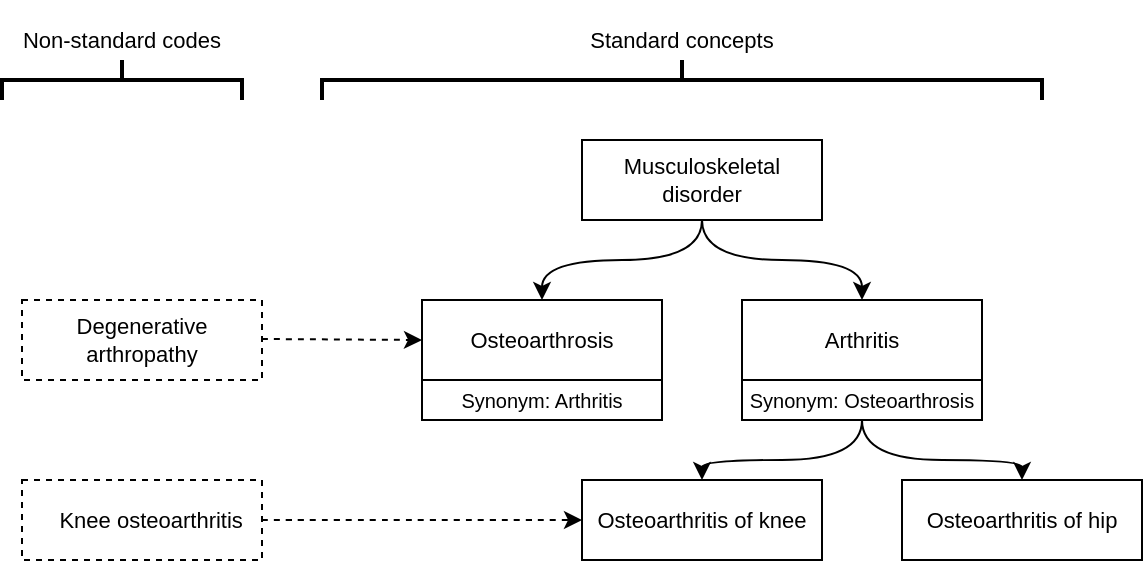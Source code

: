 <mxfile version="18.1.3" type="device" pages="8"><diagram id="i4VlbeXtfBWfNVDhbKaq" name="Page-1"><mxGraphModel dx="1422" dy="780" grid="1" gridSize="10" guides="1" tooltips="1" connect="1" arrows="1" fold="1" page="1" pageScale="1" pageWidth="827" pageHeight="1169" math="0" shadow="0"><root><mxCell id="0"/><mxCell id="1" parent="0"/><mxCell id="k5RzCaQJnECXGoOXCkk8-1" value="Non-standard codes" style="text;html=1;align=center;verticalAlign=middle;whiteSpace=wrap;rounded=0;strokeColor=none;fontSize=11;dashed=1;" parent="1" vertex="1"><mxGeometry x="120" y="100" width="120" height="40" as="geometry"/></mxCell><mxCell id="k5RzCaQJnECXGoOXCkk8-2" value="Standard concepts" style="text;html=1;align=center;verticalAlign=middle;whiteSpace=wrap;rounded=0;strokeColor=none;fontSize=11;dashed=1;" parent="1" vertex="1"><mxGeometry x="400" y="100" width="120" height="40" as="geometry"/></mxCell><mxCell id="k5RzCaQJnECXGoOXCkk8-3" value="" style="strokeWidth=2;html=1;shape=mxgraph.flowchart.annotation_2;align=left;labelPosition=right;pointerEvents=1;fontSize=11;direction=south;" parent="1" vertex="1"><mxGeometry x="120" y="130" width="120" height="20" as="geometry"/></mxCell><mxCell id="k5RzCaQJnECXGoOXCkk8-4" value="" style="strokeWidth=2;html=1;shape=mxgraph.flowchart.annotation_2;align=left;labelPosition=right;pointerEvents=1;fontSize=11;direction=south;" parent="1" vertex="1"><mxGeometry x="280" y="130" width="360" height="20" as="geometry"/></mxCell><mxCell id="k5RzCaQJnECXGoOXCkk8-5" value="Arthritis" style="text;html=1;align=center;verticalAlign=middle;whiteSpace=wrap;rounded=0;fontSize=11;strokeColor=default;" parent="1" vertex="1"><mxGeometry x="490" y="250" width="120" height="40" as="geometry"/></mxCell><mxCell id="k5RzCaQJnECXGoOXCkk8-6" value="Osteoarthritis of knee" style="text;html=1;align=center;verticalAlign=middle;whiteSpace=wrap;rounded=0;fontSize=11;strokeColor=default;" parent="1" vertex="1"><mxGeometry x="410" y="340" width="120" height="40" as="geometry"/></mxCell><mxCell id="k5RzCaQJnECXGoOXCkk8-7" value="Osteoarthritis of hip" style="text;html=1;align=center;verticalAlign=middle;whiteSpace=wrap;rounded=0;fontSize=11;strokeColor=default;" parent="1" vertex="1"><mxGeometry x="570" y="340" width="120" height="40" as="geometry"/></mxCell><mxCell id="k5RzCaQJnECXGoOXCkk8-8" value="" style="edgeStyle=orthogonalEdgeStyle;rounded=0;orthogonalLoop=1;jettySize=auto;html=1;fontSize=11;curved=1;" parent="1" source="k5RzCaQJnECXGoOXCkk8-10" target="k5RzCaQJnECXGoOXCkk8-5" edge="1"><mxGeometry relative="1" as="geometry"/></mxCell><mxCell id="k5RzCaQJnECXGoOXCkk8-9" style="edgeStyle=orthogonalEdgeStyle;rounded=0;orthogonalLoop=1;jettySize=auto;html=1;exitX=0.5;exitY=1;exitDx=0;exitDy=0;fontSize=11;curved=1;" parent="1" source="k5RzCaQJnECXGoOXCkk8-10" target="k5RzCaQJnECXGoOXCkk8-13" edge="1"><mxGeometry relative="1" as="geometry"/></mxCell><mxCell id="k5RzCaQJnECXGoOXCkk8-10" value="&lt;span class=&quot;ac-list-item__content&quot;&gt;&lt;span&gt;Musculoskeletal disorder&lt;/span&gt;&lt;/span&gt;" style="text;html=1;align=center;verticalAlign=middle;whiteSpace=wrap;rounded=0;fontSize=11;strokeColor=default;" parent="1" vertex="1"><mxGeometry x="410" y="170" width="120" height="40" as="geometry"/></mxCell><mxCell id="k5RzCaQJnECXGoOXCkk8-11" style="edgeStyle=orthogonalEdgeStyle;rounded=0;orthogonalLoop=1;jettySize=auto;html=1;fontSize=11;dashed=1;curved=1;" parent="1" source="k5RzCaQJnECXGoOXCkk8-12" target="k5RzCaQJnECXGoOXCkk8-6" edge="1"><mxGeometry relative="1" as="geometry"/></mxCell><mxCell id="k5RzCaQJnECXGoOXCkk8-12" value="&amp;nbsp;&amp;nbsp; Knee osteoarthritis" style="text;html=1;align=center;verticalAlign=middle;whiteSpace=wrap;rounded=0;fontSize=11;dashed=1;strokeColor=default;" parent="1" vertex="1"><mxGeometry x="130" y="340" width="120" height="40" as="geometry"/></mxCell><mxCell id="k5RzCaQJnECXGoOXCkk8-13" value="&lt;span class=&quot;ac-list-item__content&quot;&gt;&lt;span&gt;Osteoarthrosis&lt;/span&gt;&lt;/span&gt;" style="text;html=1;align=center;verticalAlign=middle;whiteSpace=wrap;rounded=0;fontSize=11;strokeColor=default;" parent="1" vertex="1"><mxGeometry x="330" y="250" width="120" height="40" as="geometry"/></mxCell><mxCell id="k5RzCaQJnECXGoOXCkk8-14" value="&lt;span class=&quot;ac-list-item__content&quot;&gt;&lt;span&gt;Degenerative arthropathy&lt;/span&gt;&lt;/span&gt;" style="text;html=1;align=center;verticalAlign=middle;whiteSpace=wrap;rounded=0;fontSize=11;dashed=1;strokeColor=default;" parent="1" vertex="1"><mxGeometry x="130" y="250" width="120" height="40" as="geometry"/></mxCell><mxCell id="k5RzCaQJnECXGoOXCkk8-15" style="edgeStyle=orthogonalEdgeStyle;rounded=0;orthogonalLoop=1;jettySize=auto;html=1;fontSize=11;dashed=1;curved=1;entryX=0;entryY=0.5;entryDx=0;entryDy=0;" parent="1" target="k5RzCaQJnECXGoOXCkk8-13" edge="1"><mxGeometry relative="1" as="geometry"><mxPoint x="250" y="269.5" as="sourcePoint"/><mxPoint x="410" y="269.5" as="targetPoint"/></mxGeometry></mxCell><mxCell id="k5RzCaQJnECXGoOXCkk8-16" style="edgeStyle=orthogonalEdgeStyle;curved=1;rounded=0;orthogonalLoop=1;jettySize=auto;html=1;entryX=0.5;entryY=0;entryDx=0;entryDy=0;fontSize=10;strokeColor=#000000;" parent="1" source="k5RzCaQJnECXGoOXCkk8-18" target="k5RzCaQJnECXGoOXCkk8-6" edge="1"><mxGeometry relative="1" as="geometry"/></mxCell><mxCell id="k5RzCaQJnECXGoOXCkk8-17" style="edgeStyle=orthogonalEdgeStyle;curved=1;rounded=0;orthogonalLoop=1;jettySize=auto;html=1;entryX=0.5;entryY=0;entryDx=0;entryDy=0;fontSize=10;strokeColor=#000000;" parent="1" source="k5RzCaQJnECXGoOXCkk8-18" target="k5RzCaQJnECXGoOXCkk8-7" edge="1"><mxGeometry relative="1" as="geometry"/></mxCell><mxCell id="k5RzCaQJnECXGoOXCkk8-18" value="Synonym: &lt;span class=&quot;ac-list-item__content&quot; style=&quot;font-size: 10px;&quot;&gt;&lt;span style=&quot;font-size: 10px;&quot;&gt;Osteoarthrosis&lt;/span&gt;&lt;/span&gt;" style="text;html=1;align=center;verticalAlign=middle;whiteSpace=wrap;rounded=0;fontSize=10;strokeColor=default;" parent="1" vertex="1"><mxGeometry x="490" y="290" width="120" height="20" as="geometry"/></mxCell><mxCell id="uMwlAn5lT7m7tQM3O87--1" value="Synonym: Arthritis&lt;span class=&quot;ac-list-item__content&quot; style=&quot;font-size: 10px;&quot;&gt;&lt;span style=&quot;font-size: 10px;&quot;&gt;&lt;/span&gt;&lt;/span&gt;" style="text;html=1;align=center;verticalAlign=middle;whiteSpace=wrap;rounded=0;fontSize=10;strokeColor=default;" vertex="1" parent="1"><mxGeometry x="330" y="290" width="120" height="20" as="geometry"/></mxCell></root></mxGraphModel></diagram><diagram id="3_YCkh6QzTOqfSQH6Kkn" name="Page-2"><mxGraphModel dx="1422" dy="780" grid="1" gridSize="10" guides="1" tooltips="1" connect="1" arrows="1" fold="1" page="1" pageScale="1" pageWidth="827" pageHeight="1169" math="0" shadow="0"><root><mxCell id="0"/><mxCell id="1" parent="0"/><mxCell id="ZzCzeTYZdGe05ayUtten-19" value="Non-standard codes" style="text;html=1;align=center;verticalAlign=middle;whiteSpace=wrap;rounded=0;strokeColor=none;fontSize=11;dashed=1;" parent="1" vertex="1"><mxGeometry x="130" y="110" width="120" height="40" as="geometry"/></mxCell><mxCell id="ZzCzeTYZdGe05ayUtten-20" value="Standard concepts" style="text;html=1;align=center;verticalAlign=middle;whiteSpace=wrap;rounded=0;strokeColor=none;fontSize=11;dashed=1;" parent="1" vertex="1"><mxGeometry x="410" y="110" width="120" height="40" as="geometry"/></mxCell><mxCell id="ZzCzeTYZdGe05ayUtten-21" value="" style="strokeWidth=2;html=1;shape=mxgraph.flowchart.annotation_2;align=left;labelPosition=right;pointerEvents=1;fontSize=11;direction=south;" parent="1" vertex="1"><mxGeometry x="130" y="140" width="120" height="20" as="geometry"/></mxCell><mxCell id="ZzCzeTYZdGe05ayUtten-22" value="" style="strokeWidth=2;html=1;shape=mxgraph.flowchart.annotation_2;align=left;labelPosition=right;pointerEvents=1;fontSize=11;direction=south;" parent="1" vertex="1"><mxGeometry x="290" y="140" width="360" height="20" as="geometry"/></mxCell><mxCell id="ZzCzeTYZdGe05ayUtten-23" value="Arthritis" style="text;html=1;align=center;verticalAlign=middle;whiteSpace=wrap;rounded=0;fontSize=11;strokeColor=default;" parent="1" vertex="1"><mxGeometry x="500" y="260" width="120" height="40" as="geometry"/></mxCell><mxCell id="ZzCzeTYZdGe05ayUtten-24" value="Osteoarthritis of knee" style="text;html=1;align=center;verticalAlign=middle;whiteSpace=wrap;rounded=0;fontSize=11;strokeColor=default;" parent="1" vertex="1"><mxGeometry x="420" y="350" width="120" height="40" as="geometry"/></mxCell><mxCell id="ZzCzeTYZdGe05ayUtten-25" value="Osteoarthritis of hip" style="text;html=1;align=center;verticalAlign=middle;whiteSpace=wrap;rounded=0;fontSize=11;strokeColor=default;" parent="1" vertex="1"><mxGeometry x="580" y="350" width="120" height="40" as="geometry"/></mxCell><mxCell id="ZzCzeTYZdGe05ayUtten-26" value="" style="edgeStyle=orthogonalEdgeStyle;rounded=0;orthogonalLoop=1;jettySize=auto;html=1;fontSize=11;curved=1;" parent="1" source="ZzCzeTYZdGe05ayUtten-28" target="ZzCzeTYZdGe05ayUtten-23" edge="1"><mxGeometry relative="1" as="geometry"/></mxCell><mxCell id="ZzCzeTYZdGe05ayUtten-27" style="edgeStyle=orthogonalEdgeStyle;rounded=0;orthogonalLoop=1;jettySize=auto;html=1;exitX=0.5;exitY=1;exitDx=0;exitDy=0;fontSize=11;curved=1;" parent="1" source="ZzCzeTYZdGe05ayUtten-28" target="ZzCzeTYZdGe05ayUtten-31" edge="1"><mxGeometry relative="1" as="geometry"/></mxCell><mxCell id="ZzCzeTYZdGe05ayUtten-28" value="&lt;span class=&quot;ac-list-item__content&quot;&gt;&lt;span&gt;Musculoskeletal disorder&lt;/span&gt;&lt;/span&gt;" style="text;html=1;align=center;verticalAlign=middle;whiteSpace=wrap;rounded=0;fontSize=11;strokeColor=#d79b00;fillColor=#ffcd28;gradientColor=#ffa500;" parent="1" vertex="1"><mxGeometry x="420" y="180" width="120" height="40" as="geometry"/></mxCell><mxCell id="ZzCzeTYZdGe05ayUtten-29" style="edgeStyle=orthogonalEdgeStyle;rounded=0;orthogonalLoop=1;jettySize=auto;html=1;fontSize=11;dashed=1;curved=1;" parent="1" source="ZzCzeTYZdGe05ayUtten-30" target="ZzCzeTYZdGe05ayUtten-24" edge="1"><mxGeometry relative="1" as="geometry"/></mxCell><mxCell id="ZzCzeTYZdGe05ayUtten-30" value="&amp;nbsp;&amp;nbsp; Knee osteoarthritis" style="text;html=1;align=center;verticalAlign=middle;whiteSpace=wrap;rounded=0;fontSize=11;dashed=1;strokeColor=default;" parent="1" vertex="1"><mxGeometry x="140" y="350" width="120" height="40" as="geometry"/></mxCell><mxCell id="ZzCzeTYZdGe05ayUtten-31" value="&lt;span class=&quot;ac-list-item__content&quot;&gt;&lt;span&gt;Osteoarthrosis&lt;/span&gt;&lt;/span&gt;" style="text;html=1;align=center;verticalAlign=middle;whiteSpace=wrap;rounded=0;fontSize=11;strokeColor=default;" parent="1" vertex="1"><mxGeometry x="340" y="260" width="120" height="40" as="geometry"/></mxCell><mxCell id="ZzCzeTYZdGe05ayUtten-32" value="&lt;span class=&quot;ac-list-item__content&quot;&gt;&lt;span&gt;Degenerative arthropathy&lt;/span&gt;&lt;/span&gt;" style="text;html=1;align=center;verticalAlign=middle;whiteSpace=wrap;rounded=0;fontSize=11;dashed=1;strokeColor=default;" parent="1" vertex="1"><mxGeometry x="140" y="260" width="120" height="40" as="geometry"/></mxCell><mxCell id="ZzCzeTYZdGe05ayUtten-33" style="edgeStyle=orthogonalEdgeStyle;rounded=0;orthogonalLoop=1;jettySize=auto;html=1;fontSize=11;dashed=1;curved=1;entryX=0;entryY=0.5;entryDx=0;entryDy=0;" parent="1" target="ZzCzeTYZdGe05ayUtten-31" edge="1"><mxGeometry relative="1" as="geometry"><mxPoint x="260" y="279.5" as="sourcePoint"/><mxPoint x="420" y="279.5" as="targetPoint"/></mxGeometry></mxCell><mxCell id="ZzCzeTYZdGe05ayUtten-34" style="edgeStyle=orthogonalEdgeStyle;curved=1;rounded=0;orthogonalLoop=1;jettySize=auto;html=1;entryX=0.5;entryY=0;entryDx=0;entryDy=0;fontSize=10;strokeColor=#000000;" parent="1" source="ZzCzeTYZdGe05ayUtten-36" target="ZzCzeTYZdGe05ayUtten-24" edge="1"><mxGeometry relative="1" as="geometry"/></mxCell><mxCell id="ZzCzeTYZdGe05ayUtten-35" style="edgeStyle=orthogonalEdgeStyle;curved=1;rounded=0;orthogonalLoop=1;jettySize=auto;html=1;entryX=0.5;entryY=0;entryDx=0;entryDy=0;fontSize=10;strokeColor=#000000;" parent="1" source="ZzCzeTYZdGe05ayUtten-36" target="ZzCzeTYZdGe05ayUtten-25" edge="1"><mxGeometry relative="1" as="geometry"/></mxCell><mxCell id="ZzCzeTYZdGe05ayUtten-36" value="Synonym: &lt;span class=&quot;ac-list-item__content&quot; style=&quot;font-size: 10px;&quot;&gt;&lt;span style=&quot;font-size: 10px;&quot;&gt;Osteoarthrosis&lt;/span&gt;&lt;/span&gt;" style="text;html=1;align=center;verticalAlign=middle;whiteSpace=wrap;rounded=0;fontSize=10;strokeColor=default;" parent="1" vertex="1"><mxGeometry x="500" y="300" width="120" height="20" as="geometry"/></mxCell><mxCell id="qMOFr-NeSgodwU8j6mg5-1" value="Synonym: Arthritis&lt;span class=&quot;ac-list-item__content&quot; style=&quot;font-size: 10px;&quot;&gt;&lt;span style=&quot;font-size: 10px;&quot;&gt;&lt;/span&gt;&lt;/span&gt;" style="text;html=1;align=center;verticalAlign=middle;whiteSpace=wrap;rounded=0;fontSize=10;strokeColor=default;" vertex="1" parent="1"><mxGeometry x="340" y="300" width="120" height="20" as="geometry"/></mxCell></root></mxGraphModel></diagram><diagram name="Copy of Page-2" id="ClViL5pLy4NZhBjI7JcZ"><mxGraphModel dx="1422" dy="780" grid="1" gridSize="10" guides="1" tooltips="1" connect="1" arrows="1" fold="1" page="1" pageScale="1" pageWidth="827" pageHeight="1169" math="0" shadow="0"><root><mxCell id="M5NV4mfvXwlYH9p33GLy-0"/><mxCell id="M5NV4mfvXwlYH9p33GLy-1" parent="M5NV4mfvXwlYH9p33GLy-0"/><mxCell id="Y_hLHRFij2PeZFmh1hLH-18" value="Non-standard codes" style="text;html=1;align=center;verticalAlign=middle;whiteSpace=wrap;rounded=0;strokeColor=none;fontSize=11;dashed=1;" parent="M5NV4mfvXwlYH9p33GLy-1" vertex="1"><mxGeometry x="120" y="100" width="120" height="40" as="geometry"/></mxCell><mxCell id="Y_hLHRFij2PeZFmh1hLH-19" value="Standard concepts" style="text;html=1;align=center;verticalAlign=middle;whiteSpace=wrap;rounded=0;strokeColor=none;fontSize=11;dashed=1;" parent="M5NV4mfvXwlYH9p33GLy-1" vertex="1"><mxGeometry x="400" y="100" width="120" height="40" as="geometry"/></mxCell><mxCell id="Y_hLHRFij2PeZFmh1hLH-20" value="" style="strokeWidth=2;html=1;shape=mxgraph.flowchart.annotation_2;align=left;labelPosition=right;pointerEvents=1;fontSize=11;direction=south;" parent="M5NV4mfvXwlYH9p33GLy-1" vertex="1"><mxGeometry x="120" y="130" width="120" height="20" as="geometry"/></mxCell><mxCell id="Y_hLHRFij2PeZFmh1hLH-21" value="" style="strokeWidth=2;html=1;shape=mxgraph.flowchart.annotation_2;align=left;labelPosition=right;pointerEvents=1;fontSize=11;direction=south;" parent="M5NV4mfvXwlYH9p33GLy-1" vertex="1"><mxGeometry x="280" y="130" width="360" height="20" as="geometry"/></mxCell><mxCell id="Y_hLHRFij2PeZFmh1hLH-22" value="Arthritis" style="text;html=1;align=center;verticalAlign=middle;whiteSpace=wrap;rounded=0;fontSize=11;strokeColor=#d79b00;fillColor=#ffcd28;gradientColor=#ffa500;" parent="M5NV4mfvXwlYH9p33GLy-1" vertex="1"><mxGeometry x="490" y="250" width="120" height="40" as="geometry"/></mxCell><mxCell id="Y_hLHRFij2PeZFmh1hLH-23" value="Osteoarthritis of knee" style="text;html=1;align=center;verticalAlign=middle;whiteSpace=wrap;rounded=0;strokeColor=#d79b00;fontSize=11;fillColor=#ffcd28;gradientColor=#ffa500;" parent="M5NV4mfvXwlYH9p33GLy-1" vertex="1"><mxGeometry x="410" y="340" width="120" height="40" as="geometry"/></mxCell><mxCell id="Y_hLHRFij2PeZFmh1hLH-24" value="Osteoarthritis of hip" style="text;html=1;align=center;verticalAlign=middle;whiteSpace=wrap;rounded=0;fontSize=11;strokeColor=#d79b00;fillColor=#ffcd28;gradientColor=#ffa500;" parent="M5NV4mfvXwlYH9p33GLy-1" vertex="1"><mxGeometry x="570" y="340" width="120" height="40" as="geometry"/></mxCell><mxCell id="Y_hLHRFij2PeZFmh1hLH-25" value="" style="edgeStyle=orthogonalEdgeStyle;rounded=0;orthogonalLoop=1;jettySize=auto;html=1;fontSize=11;curved=1;" parent="M5NV4mfvXwlYH9p33GLy-1" source="Y_hLHRFij2PeZFmh1hLH-27" target="Y_hLHRFij2PeZFmh1hLH-22" edge="1"><mxGeometry relative="1" as="geometry"/></mxCell><mxCell id="Y_hLHRFij2PeZFmh1hLH-26" style="edgeStyle=orthogonalEdgeStyle;rounded=0;orthogonalLoop=1;jettySize=auto;html=1;exitX=0.5;exitY=1;exitDx=0;exitDy=0;fontSize=11;curved=1;" parent="M5NV4mfvXwlYH9p33GLy-1" source="Y_hLHRFij2PeZFmh1hLH-27" target="Y_hLHRFij2PeZFmh1hLH-30" edge="1"><mxGeometry relative="1" as="geometry"/></mxCell><mxCell id="Y_hLHRFij2PeZFmh1hLH-27" value="&lt;span class=&quot;ac-list-item__content&quot;&gt;&lt;span&gt;Musculoskeletal disorder&lt;/span&gt;&lt;/span&gt;" style="text;html=1;align=center;verticalAlign=middle;whiteSpace=wrap;rounded=0;fontSize=11;strokeColor=default;" parent="M5NV4mfvXwlYH9p33GLy-1" vertex="1"><mxGeometry x="410" y="170" width="120" height="40" as="geometry"/></mxCell><mxCell id="Y_hLHRFij2PeZFmh1hLH-28" style="edgeStyle=orthogonalEdgeStyle;rounded=0;orthogonalLoop=1;jettySize=auto;html=1;fontSize=11;dashed=1;curved=1;" parent="M5NV4mfvXwlYH9p33GLy-1" source="Y_hLHRFij2PeZFmh1hLH-29" target="Y_hLHRFij2PeZFmh1hLH-23" edge="1"><mxGeometry relative="1" as="geometry"/></mxCell><mxCell id="Y_hLHRFij2PeZFmh1hLH-29" value="&amp;nbsp;&amp;nbsp; Knee osteoarthritis" style="text;html=1;align=center;verticalAlign=middle;whiteSpace=wrap;rounded=0;fontSize=11;dashed=1;strokeColor=default;" parent="M5NV4mfvXwlYH9p33GLy-1" vertex="1"><mxGeometry x="130" y="340" width="120" height="40" as="geometry"/></mxCell><mxCell id="Y_hLHRFij2PeZFmh1hLH-30" value="&lt;span class=&quot;ac-list-item__content&quot;&gt;&lt;span&gt;Osteoarthrosis&lt;/span&gt;&lt;/span&gt;" style="text;html=1;align=center;verticalAlign=middle;whiteSpace=wrap;rounded=0;fontSize=11;strokeColor=default;" parent="M5NV4mfvXwlYH9p33GLy-1" vertex="1"><mxGeometry x="330" y="250" width="120" height="40" as="geometry"/></mxCell><mxCell id="Y_hLHRFij2PeZFmh1hLH-31" value="&lt;span class=&quot;ac-list-item__content&quot;&gt;&lt;span&gt;Degenerative arthropathy&lt;/span&gt;&lt;/span&gt;" style="text;html=1;align=center;verticalAlign=middle;whiteSpace=wrap;rounded=0;fontSize=11;dashed=1;strokeColor=default;" parent="M5NV4mfvXwlYH9p33GLy-1" vertex="1"><mxGeometry x="130" y="250" width="120" height="40" as="geometry"/></mxCell><mxCell id="Y_hLHRFij2PeZFmh1hLH-32" style="edgeStyle=orthogonalEdgeStyle;rounded=0;orthogonalLoop=1;jettySize=auto;html=1;fontSize=11;dashed=1;curved=1;entryX=0;entryY=0.5;entryDx=0;entryDy=0;" parent="M5NV4mfvXwlYH9p33GLy-1" target="Y_hLHRFij2PeZFmh1hLH-30" edge="1"><mxGeometry relative="1" as="geometry"><mxPoint x="250" y="269.5" as="sourcePoint"/><mxPoint x="410" y="269.5" as="targetPoint"/></mxGeometry></mxCell><mxCell id="Y_hLHRFij2PeZFmh1hLH-33" style="edgeStyle=orthogonalEdgeStyle;curved=1;rounded=0;orthogonalLoop=1;jettySize=auto;html=1;entryX=0.5;entryY=0;entryDx=0;entryDy=0;fontSize=10;strokeColor=#000000;" parent="M5NV4mfvXwlYH9p33GLy-1" source="Y_hLHRFij2PeZFmh1hLH-35" target="Y_hLHRFij2PeZFmh1hLH-23" edge="1"><mxGeometry relative="1" as="geometry"/></mxCell><mxCell id="Y_hLHRFij2PeZFmh1hLH-34" style="edgeStyle=orthogonalEdgeStyle;curved=1;rounded=0;orthogonalLoop=1;jettySize=auto;html=1;entryX=0.5;entryY=0;entryDx=0;entryDy=0;fontSize=10;strokeColor=#000000;" parent="M5NV4mfvXwlYH9p33GLy-1" source="Y_hLHRFij2PeZFmh1hLH-35" target="Y_hLHRFij2PeZFmh1hLH-24" edge="1"><mxGeometry relative="1" as="geometry"/></mxCell><mxCell id="Y_hLHRFij2PeZFmh1hLH-35" value="Synonym: &lt;span class=&quot;ac-list-item__content&quot; style=&quot;font-size: 10px;&quot;&gt;&lt;span style=&quot;font-size: 10px;&quot;&gt;Osteoarthrosis&lt;/span&gt;&lt;/span&gt;" style="text;html=1;align=center;verticalAlign=middle;whiteSpace=wrap;rounded=0;strokeColor=#d79b00;fontSize=10;fillColor=#ffcd28;gradientColor=#ffa500;" parent="M5NV4mfvXwlYH9p33GLy-1" vertex="1"><mxGeometry x="490" y="290" width="120" height="20" as="geometry"/></mxCell><mxCell id="EfHuEUPmFehteiC97h3K-0" value="Synonym: Arthritis&lt;span class=&quot;ac-list-item__content&quot; style=&quot;font-size: 10px;&quot;&gt;&lt;span style=&quot;font-size: 10px;&quot;&gt;&lt;/span&gt;&lt;/span&gt;" style="text;html=1;align=center;verticalAlign=middle;whiteSpace=wrap;rounded=0;fontSize=10;strokeColor=default;" vertex="1" parent="M5NV4mfvXwlYH9p33GLy-1"><mxGeometry x="330" y="290" width="120" height="20" as="geometry"/></mxCell></root></mxGraphModel></diagram><diagram name="Copy of Page-2" id="cIulOXO7FxtZx1KuqMe5"><mxGraphModel dx="1422" dy="780" grid="1" gridSize="10" guides="1" tooltips="1" connect="1" arrows="1" fold="1" page="1" pageScale="1" pageWidth="827" pageHeight="1169" math="0" shadow="0"><root><mxCell id="XwzfmRtASB3MCPiuYB0a-0"/><mxCell id="XwzfmRtASB3MCPiuYB0a-1" parent="XwzfmRtASB3MCPiuYB0a-0"/><mxCell id="VBTpgLREnFZqRVkz5lHr-18" value="Non-standard codes" style="text;html=1;align=center;verticalAlign=middle;whiteSpace=wrap;rounded=0;strokeColor=none;fontSize=11;dashed=1;" parent="XwzfmRtASB3MCPiuYB0a-1" vertex="1"><mxGeometry x="120" y="100" width="120" height="40" as="geometry"/></mxCell><mxCell id="VBTpgLREnFZqRVkz5lHr-19" value="Standard concepts" style="text;html=1;align=center;verticalAlign=middle;whiteSpace=wrap;rounded=0;strokeColor=none;fontSize=11;dashed=1;" parent="XwzfmRtASB3MCPiuYB0a-1" vertex="1"><mxGeometry x="400" y="100" width="120" height="40" as="geometry"/></mxCell><mxCell id="VBTpgLREnFZqRVkz5lHr-20" value="" style="strokeWidth=2;html=1;shape=mxgraph.flowchart.annotation_2;align=left;labelPosition=right;pointerEvents=1;fontSize=11;direction=south;" parent="XwzfmRtASB3MCPiuYB0a-1" vertex="1"><mxGeometry x="120" y="130" width="120" height="20" as="geometry"/></mxCell><mxCell id="VBTpgLREnFZqRVkz5lHr-21" value="" style="strokeWidth=2;html=1;shape=mxgraph.flowchart.annotation_2;align=left;labelPosition=right;pointerEvents=1;fontSize=11;direction=south;" parent="XwzfmRtASB3MCPiuYB0a-1" vertex="1"><mxGeometry x="280" y="130" width="360" height="20" as="geometry"/></mxCell><mxCell id="VBTpgLREnFZqRVkz5lHr-22" value="Arthritis" style="text;html=1;align=center;verticalAlign=middle;whiteSpace=wrap;rounded=0;fontSize=11;strokeColor=default;" parent="XwzfmRtASB3MCPiuYB0a-1" vertex="1"><mxGeometry x="490" y="250" width="120" height="40" as="geometry"/></mxCell><mxCell id="VBTpgLREnFZqRVkz5lHr-23" value="Osteoarthritis of knee" style="text;html=1;align=center;verticalAlign=middle;whiteSpace=wrap;rounded=0;strokeColor=#d79b00;fontSize=11;fillColor=#ffcd28;gradientColor=#ffa500;" parent="XwzfmRtASB3MCPiuYB0a-1" vertex="1"><mxGeometry x="410" y="340" width="120" height="40" as="geometry"/></mxCell><mxCell id="VBTpgLREnFZqRVkz5lHr-24" value="Osteoarthritis of hip" style="text;html=1;align=center;verticalAlign=middle;whiteSpace=wrap;rounded=0;fontSize=11;strokeColor=default;" parent="XwzfmRtASB3MCPiuYB0a-1" vertex="1"><mxGeometry x="570" y="340" width="120" height="40" as="geometry"/></mxCell><mxCell id="VBTpgLREnFZqRVkz5lHr-25" value="" style="edgeStyle=orthogonalEdgeStyle;rounded=0;orthogonalLoop=1;jettySize=auto;html=1;fontSize=11;curved=1;" parent="XwzfmRtASB3MCPiuYB0a-1" source="VBTpgLREnFZqRVkz5lHr-27" target="VBTpgLREnFZqRVkz5lHr-22" edge="1"><mxGeometry relative="1" as="geometry"/></mxCell><mxCell id="VBTpgLREnFZqRVkz5lHr-26" style="edgeStyle=orthogonalEdgeStyle;rounded=0;orthogonalLoop=1;jettySize=auto;html=1;exitX=0.5;exitY=1;exitDx=0;exitDy=0;fontSize=11;curved=1;" parent="XwzfmRtASB3MCPiuYB0a-1" source="VBTpgLREnFZqRVkz5lHr-27" target="VBTpgLREnFZqRVkz5lHr-30" edge="1"><mxGeometry relative="1" as="geometry"/></mxCell><mxCell id="VBTpgLREnFZqRVkz5lHr-27" value="&lt;span class=&quot;ac-list-item__content&quot;&gt;&lt;span&gt;Musculoskeletal disorder&lt;/span&gt;&lt;/span&gt;" style="text;html=1;align=center;verticalAlign=middle;whiteSpace=wrap;rounded=0;fontSize=11;strokeColor=default;" parent="XwzfmRtASB3MCPiuYB0a-1" vertex="1"><mxGeometry x="410" y="170" width="120" height="40" as="geometry"/></mxCell><mxCell id="VBTpgLREnFZqRVkz5lHr-28" style="edgeStyle=orthogonalEdgeStyle;rounded=0;orthogonalLoop=1;jettySize=auto;html=1;fontSize=11;dashed=1;curved=1;" parent="XwzfmRtASB3MCPiuYB0a-1" source="VBTpgLREnFZqRVkz5lHr-29" target="VBTpgLREnFZqRVkz5lHr-23" edge="1"><mxGeometry relative="1" as="geometry"/></mxCell><mxCell id="VBTpgLREnFZqRVkz5lHr-29" value="&amp;nbsp;&amp;nbsp; Knee osteoarthritis" style="text;html=1;align=center;verticalAlign=middle;whiteSpace=wrap;rounded=0;fontSize=11;dashed=1;strokeColor=default;" parent="XwzfmRtASB3MCPiuYB0a-1" vertex="1"><mxGeometry x="130" y="340" width="120" height="40" as="geometry"/></mxCell><mxCell id="VBTpgLREnFZqRVkz5lHr-30" value="&lt;span class=&quot;ac-list-item__content&quot;&gt;&lt;span&gt;Osteoarthrosis&lt;/span&gt;&lt;/span&gt;" style="text;html=1;align=center;verticalAlign=middle;whiteSpace=wrap;rounded=0;fontSize=11;strokeColor=default;" parent="XwzfmRtASB3MCPiuYB0a-1" vertex="1"><mxGeometry x="330" y="250" width="120" height="40" as="geometry"/></mxCell><mxCell id="VBTpgLREnFZqRVkz5lHr-31" value="&lt;span class=&quot;ac-list-item__content&quot;&gt;&lt;span&gt;Degenerative arthropathy&lt;/span&gt;&lt;/span&gt;" style="text;html=1;align=center;verticalAlign=middle;whiteSpace=wrap;rounded=0;fontSize=11;dashed=1;strokeColor=default;" parent="XwzfmRtASB3MCPiuYB0a-1" vertex="1"><mxGeometry x="130" y="250" width="120" height="40" as="geometry"/></mxCell><mxCell id="VBTpgLREnFZqRVkz5lHr-32" style="edgeStyle=orthogonalEdgeStyle;rounded=0;orthogonalLoop=1;jettySize=auto;html=1;fontSize=11;dashed=1;curved=1;entryX=0;entryY=0.5;entryDx=0;entryDy=0;" parent="XwzfmRtASB3MCPiuYB0a-1" target="VBTpgLREnFZqRVkz5lHr-30" edge="1"><mxGeometry relative="1" as="geometry"><mxPoint x="250" y="269.5" as="sourcePoint"/><mxPoint x="410" y="269.5" as="targetPoint"/></mxGeometry></mxCell><mxCell id="VBTpgLREnFZqRVkz5lHr-33" style="edgeStyle=orthogonalEdgeStyle;curved=1;rounded=0;orthogonalLoop=1;jettySize=auto;html=1;entryX=0.5;entryY=0;entryDx=0;entryDy=0;fontSize=10;strokeColor=#000000;" parent="XwzfmRtASB3MCPiuYB0a-1" source="VBTpgLREnFZqRVkz5lHr-35" target="VBTpgLREnFZqRVkz5lHr-23" edge="1"><mxGeometry relative="1" as="geometry"/></mxCell><mxCell id="VBTpgLREnFZqRVkz5lHr-34" style="edgeStyle=orthogonalEdgeStyle;curved=1;rounded=0;orthogonalLoop=1;jettySize=auto;html=1;entryX=0.5;entryY=0;entryDx=0;entryDy=0;fontSize=10;strokeColor=#000000;" parent="XwzfmRtASB3MCPiuYB0a-1" source="VBTpgLREnFZqRVkz5lHr-35" target="VBTpgLREnFZqRVkz5lHr-24" edge="1"><mxGeometry relative="1" as="geometry"/></mxCell><mxCell id="VBTpgLREnFZqRVkz5lHr-35" value="Synonym: &lt;span class=&quot;ac-list-item__content&quot; style=&quot;font-size: 10px;&quot;&gt;&lt;span style=&quot;font-size: 10px;&quot;&gt;Osteoarthrosis&lt;/span&gt;&lt;/span&gt;" style="text;html=1;align=center;verticalAlign=middle;whiteSpace=wrap;rounded=0;fontSize=10;strokeColor=default;" parent="XwzfmRtASB3MCPiuYB0a-1" vertex="1"><mxGeometry x="490" y="290" width="120" height="20" as="geometry"/></mxCell><mxCell id="lHcdJYnmziwvLC7Dw6CK-0" value="Synonym: Arthritis&lt;span class=&quot;ac-list-item__content&quot; style=&quot;font-size: 10px;&quot;&gt;&lt;span style=&quot;font-size: 10px;&quot;&gt;&lt;/span&gt;&lt;/span&gt;" style="text;html=1;align=center;verticalAlign=middle;whiteSpace=wrap;rounded=0;fontSize=10;strokeColor=default;" vertex="1" parent="XwzfmRtASB3MCPiuYB0a-1"><mxGeometry x="330" y="290" width="120" height="20" as="geometry"/></mxCell></root></mxGraphModel></diagram><diagram name="Copy of Copy of Page-2" id="QH1g-waDATpDkZaLtbwE"><mxGraphModel dx="1422" dy="780" grid="1" gridSize="10" guides="1" tooltips="1" connect="1" arrows="1" fold="1" page="1" pageScale="1" pageWidth="827" pageHeight="1169" math="0" shadow="0"><root><mxCell id="qMx_MDnoeyxVUZlqtvfH-0"/><mxCell id="qMx_MDnoeyxVUZlqtvfH-1" parent="qMx_MDnoeyxVUZlqtvfH-0"/><mxCell id="69rlHgdJHHLIraN60Gnp-0" value="Non-standard codes" style="text;html=1;align=center;verticalAlign=middle;whiteSpace=wrap;rounded=0;strokeColor=none;fontSize=11;dashed=1;" parent="qMx_MDnoeyxVUZlqtvfH-1" vertex="1"><mxGeometry x="110" y="90" width="120" height="40" as="geometry"/></mxCell><mxCell id="69rlHgdJHHLIraN60Gnp-1" value="Standard concepts" style="text;html=1;align=center;verticalAlign=middle;whiteSpace=wrap;rounded=0;strokeColor=none;fontSize=11;dashed=1;" parent="qMx_MDnoeyxVUZlqtvfH-1" vertex="1"><mxGeometry x="390" y="90" width="120" height="40" as="geometry"/></mxCell><mxCell id="69rlHgdJHHLIraN60Gnp-2" value="" style="strokeWidth=2;html=1;shape=mxgraph.flowchart.annotation_2;align=left;labelPosition=right;pointerEvents=1;fontSize=11;direction=south;" parent="qMx_MDnoeyxVUZlqtvfH-1" vertex="1"><mxGeometry x="110" y="120" width="120" height="20" as="geometry"/></mxCell><mxCell id="69rlHgdJHHLIraN60Gnp-3" value="" style="strokeWidth=2;html=1;shape=mxgraph.flowchart.annotation_2;align=left;labelPosition=right;pointerEvents=1;fontSize=11;direction=south;" parent="qMx_MDnoeyxVUZlqtvfH-1" vertex="1"><mxGeometry x="270" y="120" width="360" height="20" as="geometry"/></mxCell><mxCell id="69rlHgdJHHLIraN60Gnp-4" value="Arthritis" style="text;html=1;align=center;verticalAlign=middle;whiteSpace=wrap;rounded=0;fontSize=11;strokeColor=#d79b00;fillColor=#ffcd28;gradientColor=#ffa500;" parent="qMx_MDnoeyxVUZlqtvfH-1" vertex="1"><mxGeometry x="480" y="240" width="120" height="40" as="geometry"/></mxCell><mxCell id="69rlHgdJHHLIraN60Gnp-5" value="Osteoarthritis of knee" style="text;html=1;align=center;verticalAlign=middle;whiteSpace=wrap;rounded=0;strokeColor=#d79b00;fontSize=11;fillColor=#ffcd28;gradientColor=#ffa500;" parent="qMx_MDnoeyxVUZlqtvfH-1" vertex="1"><mxGeometry x="400" y="330" width="120" height="40" as="geometry"/></mxCell><mxCell id="69rlHgdJHHLIraN60Gnp-6" value="Osteoarthritis of hip" style="text;html=1;align=center;verticalAlign=middle;whiteSpace=wrap;rounded=0;fontSize=11;strokeColor=default;" parent="qMx_MDnoeyxVUZlqtvfH-1" vertex="1"><mxGeometry x="560" y="330" width="120" height="40" as="geometry"/></mxCell><mxCell id="69rlHgdJHHLIraN60Gnp-7" value="" style="edgeStyle=orthogonalEdgeStyle;rounded=0;orthogonalLoop=1;jettySize=auto;html=1;fontSize=11;curved=1;" parent="qMx_MDnoeyxVUZlqtvfH-1" source="69rlHgdJHHLIraN60Gnp-9" target="69rlHgdJHHLIraN60Gnp-4" edge="1"><mxGeometry relative="1" as="geometry"/></mxCell><mxCell id="69rlHgdJHHLIraN60Gnp-8" style="edgeStyle=orthogonalEdgeStyle;rounded=0;orthogonalLoop=1;jettySize=auto;html=1;exitX=0.5;exitY=1;exitDx=0;exitDy=0;fontSize=11;curved=1;" parent="qMx_MDnoeyxVUZlqtvfH-1" source="69rlHgdJHHLIraN60Gnp-9" target="69rlHgdJHHLIraN60Gnp-12" edge="1"><mxGeometry relative="1" as="geometry"/></mxCell><mxCell id="69rlHgdJHHLIraN60Gnp-9" value="&lt;span class=&quot;ac-list-item__content&quot;&gt;&lt;span&gt;Musculoskeletal disorder&lt;/span&gt;&lt;/span&gt;" style="text;html=1;align=center;verticalAlign=middle;whiteSpace=wrap;rounded=0;fontSize=11;strokeColor=default;" parent="qMx_MDnoeyxVUZlqtvfH-1" vertex="1"><mxGeometry x="400" y="160" width="120" height="40" as="geometry"/></mxCell><mxCell id="69rlHgdJHHLIraN60Gnp-10" style="edgeStyle=orthogonalEdgeStyle;rounded=0;orthogonalLoop=1;jettySize=auto;html=1;fontSize=11;dashed=1;curved=1;" parent="qMx_MDnoeyxVUZlqtvfH-1" source="69rlHgdJHHLIraN60Gnp-11" target="69rlHgdJHHLIraN60Gnp-5" edge="1"><mxGeometry relative="1" as="geometry"/></mxCell><mxCell id="69rlHgdJHHLIraN60Gnp-11" value="&amp;nbsp;&amp;nbsp; Knee osteoarthritis" style="text;html=1;align=center;verticalAlign=middle;whiteSpace=wrap;rounded=0;fontSize=11;dashed=1;strokeColor=default;" parent="qMx_MDnoeyxVUZlqtvfH-1" vertex="1"><mxGeometry x="120" y="330" width="120" height="40" as="geometry"/></mxCell><mxCell id="69rlHgdJHHLIraN60Gnp-12" value="&lt;span class=&quot;ac-list-item__content&quot;&gt;&lt;span&gt;Osteoarthrosis&lt;/span&gt;&lt;/span&gt;" style="text;html=1;align=center;verticalAlign=middle;whiteSpace=wrap;rounded=0;fontSize=11;strokeColor=default;" parent="qMx_MDnoeyxVUZlqtvfH-1" vertex="1"><mxGeometry x="320" y="240" width="120" height="40" as="geometry"/></mxCell><mxCell id="69rlHgdJHHLIraN60Gnp-13" value="&lt;span class=&quot;ac-list-item__content&quot;&gt;&lt;span&gt;Degenerative arthropathy&lt;/span&gt;&lt;/span&gt;" style="text;html=1;align=center;verticalAlign=middle;whiteSpace=wrap;rounded=0;fontSize=11;dashed=1;strokeColor=default;" parent="qMx_MDnoeyxVUZlqtvfH-1" vertex="1"><mxGeometry x="120" y="240" width="120" height="40" as="geometry"/></mxCell><mxCell id="69rlHgdJHHLIraN60Gnp-14" style="edgeStyle=orthogonalEdgeStyle;rounded=0;orthogonalLoop=1;jettySize=auto;html=1;fontSize=11;dashed=1;curved=1;entryX=0;entryY=0.5;entryDx=0;entryDy=0;" parent="qMx_MDnoeyxVUZlqtvfH-1" target="69rlHgdJHHLIraN60Gnp-12" edge="1"><mxGeometry relative="1" as="geometry"><mxPoint x="240" y="259.5" as="sourcePoint"/><mxPoint x="400" y="259.5" as="targetPoint"/></mxGeometry></mxCell><mxCell id="69rlHgdJHHLIraN60Gnp-15" style="edgeStyle=orthogonalEdgeStyle;curved=1;rounded=0;orthogonalLoop=1;jettySize=auto;html=1;entryX=0.5;entryY=0;entryDx=0;entryDy=0;fontSize=10;strokeColor=#000000;" parent="qMx_MDnoeyxVUZlqtvfH-1" source="69rlHgdJHHLIraN60Gnp-17" target="69rlHgdJHHLIraN60Gnp-5" edge="1"><mxGeometry relative="1" as="geometry"/></mxCell><mxCell id="69rlHgdJHHLIraN60Gnp-16" style="edgeStyle=orthogonalEdgeStyle;curved=1;rounded=0;orthogonalLoop=1;jettySize=auto;html=1;entryX=0.5;entryY=0;entryDx=0;entryDy=0;fontSize=10;strokeColor=#000000;" parent="qMx_MDnoeyxVUZlqtvfH-1" source="69rlHgdJHHLIraN60Gnp-17" target="69rlHgdJHHLIraN60Gnp-6" edge="1"><mxGeometry relative="1" as="geometry"/></mxCell><mxCell id="69rlHgdJHHLIraN60Gnp-17" value="Synonym: &lt;span class=&quot;ac-list-item__content&quot; style=&quot;font-size: 10px;&quot;&gt;&lt;span style=&quot;font-size: 10px;&quot;&gt;Osteoarthrosis&lt;/span&gt;&lt;/span&gt;" style="text;html=1;align=center;verticalAlign=middle;whiteSpace=wrap;rounded=0;strokeColor=#d79b00;fontSize=10;fillColor=#ffcd28;gradientColor=#ffa500;" parent="qMx_MDnoeyxVUZlqtvfH-1" vertex="1"><mxGeometry x="480" y="280" width="120" height="20" as="geometry"/></mxCell><mxCell id="BVzqNFlnTGiwvZR8Q6fy-0" value="Synonym: Arthritis&lt;span class=&quot;ac-list-item__content&quot; style=&quot;font-size: 10px;&quot;&gt;&lt;span style=&quot;font-size: 10px;&quot;&gt;&lt;/span&gt;&lt;/span&gt;" style="text;html=1;align=center;verticalAlign=middle;whiteSpace=wrap;rounded=0;fontSize=10;strokeColor=default;" vertex="1" parent="qMx_MDnoeyxVUZlqtvfH-1"><mxGeometry x="320" y="280" width="120" height="20" as="geometry"/></mxCell></root></mxGraphModel></diagram><diagram name="Copy of Page-2" id="mIwtaUy3AAMcM932Wjsd"><mxGraphModel dx="1422" dy="780" grid="1" gridSize="10" guides="1" tooltips="1" connect="1" arrows="1" fold="1" page="1" pageScale="1" pageWidth="827" pageHeight="1169" math="0" shadow="0"><root><mxCell id="NHhegYYZ-isBlea7WkKC-0"/><mxCell id="NHhegYYZ-isBlea7WkKC-1" parent="NHhegYYZ-isBlea7WkKC-0"/><mxCell id="ZAOQy7vnGzGOqB96TVPD-0" value="Non-standard codes" style="text;html=1;align=center;verticalAlign=middle;whiteSpace=wrap;rounded=0;strokeColor=none;fontSize=11;dashed=1;" parent="NHhegYYZ-isBlea7WkKC-1" vertex="1"><mxGeometry x="110" y="90" width="120" height="40" as="geometry"/></mxCell><mxCell id="ZAOQy7vnGzGOqB96TVPD-1" value="Standard concepts" style="text;html=1;align=center;verticalAlign=middle;whiteSpace=wrap;rounded=0;strokeColor=none;fontSize=11;dashed=1;" parent="NHhegYYZ-isBlea7WkKC-1" vertex="1"><mxGeometry x="390" y="90" width="120" height="40" as="geometry"/></mxCell><mxCell id="ZAOQy7vnGzGOqB96TVPD-2" value="" style="strokeWidth=2;html=1;shape=mxgraph.flowchart.annotation_2;align=left;labelPosition=right;pointerEvents=1;fontSize=11;direction=south;" parent="NHhegYYZ-isBlea7WkKC-1" vertex="1"><mxGeometry x="110" y="120" width="120" height="20" as="geometry"/></mxCell><mxCell id="ZAOQy7vnGzGOqB96TVPD-3" value="" style="strokeWidth=2;html=1;shape=mxgraph.flowchart.annotation_2;align=left;labelPosition=right;pointerEvents=1;fontSize=11;direction=south;" parent="NHhegYYZ-isBlea7WkKC-1" vertex="1"><mxGeometry x="270" y="120" width="360" height="20" as="geometry"/></mxCell><mxCell id="ZAOQy7vnGzGOqB96TVPD-4" value="Arthritis" style="text;html=1;align=center;verticalAlign=middle;whiteSpace=wrap;rounded=0;fontSize=11;strokeColor=#d79b00;fillColor=#ffcd28;gradientColor=#ffa500;" parent="NHhegYYZ-isBlea7WkKC-1" vertex="1"><mxGeometry x="480" y="240" width="120" height="40" as="geometry"/></mxCell><mxCell id="ZAOQy7vnGzGOqB96TVPD-5" value="Osteoarthritis of knee" style="text;html=1;align=center;verticalAlign=middle;whiteSpace=wrap;rounded=0;strokeColor=#d79b00;fontSize=11;fillColor=#ffcd28;gradientColor=#ffa500;" parent="NHhegYYZ-isBlea7WkKC-1" vertex="1"><mxGeometry x="400" y="330" width="120" height="40" as="geometry"/></mxCell><mxCell id="ZAOQy7vnGzGOqB96TVPD-6" value="Osteoarthritis of hip" style="text;html=1;align=center;verticalAlign=middle;whiteSpace=wrap;rounded=0;strokeColor=#d79b00;fontSize=11;fillColor=#ffcd28;gradientColor=#ffa500;" parent="NHhegYYZ-isBlea7WkKC-1" vertex="1"><mxGeometry x="560" y="330" width="120" height="40" as="geometry"/></mxCell><mxCell id="ZAOQy7vnGzGOqB96TVPD-7" value="" style="edgeStyle=orthogonalEdgeStyle;rounded=0;orthogonalLoop=1;jettySize=auto;html=1;fontSize=11;curved=1;" parent="NHhegYYZ-isBlea7WkKC-1" source="ZAOQy7vnGzGOqB96TVPD-9" target="ZAOQy7vnGzGOqB96TVPD-4" edge="1"><mxGeometry relative="1" as="geometry"/></mxCell><mxCell id="ZAOQy7vnGzGOqB96TVPD-8" style="edgeStyle=orthogonalEdgeStyle;rounded=0;orthogonalLoop=1;jettySize=auto;html=1;exitX=0.5;exitY=1;exitDx=0;exitDy=0;fontSize=11;curved=1;" parent="NHhegYYZ-isBlea7WkKC-1" source="ZAOQy7vnGzGOqB96TVPD-9" target="ZAOQy7vnGzGOqB96TVPD-12" edge="1"><mxGeometry relative="1" as="geometry"/></mxCell><mxCell id="ZAOQy7vnGzGOqB96TVPD-9" value="&lt;span class=&quot;ac-list-item__content&quot;&gt;&lt;span&gt;Musculoskeletal disorder&lt;/span&gt;&lt;/span&gt;" style="text;html=1;align=center;verticalAlign=middle;whiteSpace=wrap;rounded=0;fontSize=11;strokeColor=default;" parent="NHhegYYZ-isBlea7WkKC-1" vertex="1"><mxGeometry x="400" y="160" width="120" height="40" as="geometry"/></mxCell><mxCell id="ZAOQy7vnGzGOqB96TVPD-10" style="edgeStyle=orthogonalEdgeStyle;rounded=0;orthogonalLoop=1;jettySize=auto;html=1;fontSize=11;dashed=1;curved=1;" parent="NHhegYYZ-isBlea7WkKC-1" source="ZAOQy7vnGzGOqB96TVPD-11" target="ZAOQy7vnGzGOqB96TVPD-5" edge="1"><mxGeometry relative="1" as="geometry"/></mxCell><mxCell id="ZAOQy7vnGzGOqB96TVPD-11" value="&amp;nbsp;&amp;nbsp; Knee osteoarthritis" style="text;html=1;align=center;verticalAlign=middle;whiteSpace=wrap;rounded=0;fontSize=11;dashed=1;strokeColor=default;" parent="NHhegYYZ-isBlea7WkKC-1" vertex="1"><mxGeometry x="120" y="330" width="120" height="40" as="geometry"/></mxCell><mxCell id="ZAOQy7vnGzGOqB96TVPD-12" value="&lt;span class=&quot;ac-list-item__content&quot;&gt;&lt;span&gt;Osteoarthrosis&lt;/span&gt;&lt;/span&gt;" style="text;html=1;align=center;verticalAlign=middle;whiteSpace=wrap;rounded=0;strokeColor=#d79b00;fontSize=11;fillColor=#ffcd28;gradientColor=#ffa500;" parent="NHhegYYZ-isBlea7WkKC-1" vertex="1"><mxGeometry x="320" y="240" width="120" height="40" as="geometry"/></mxCell><mxCell id="ZAOQy7vnGzGOqB96TVPD-13" value="&lt;span class=&quot;ac-list-item__content&quot;&gt;&lt;span&gt;Degenerative arthropathy&lt;/span&gt;&lt;/span&gt;" style="text;html=1;align=center;verticalAlign=middle;whiteSpace=wrap;rounded=0;fontSize=11;dashed=1;strokeColor=default;" parent="NHhegYYZ-isBlea7WkKC-1" vertex="1"><mxGeometry x="120" y="240" width="120" height="40" as="geometry"/></mxCell><mxCell id="ZAOQy7vnGzGOqB96TVPD-14" style="edgeStyle=orthogonalEdgeStyle;rounded=0;orthogonalLoop=1;jettySize=auto;html=1;fontSize=11;dashed=1;curved=1;entryX=0;entryY=0.5;entryDx=0;entryDy=0;" parent="NHhegYYZ-isBlea7WkKC-1" target="ZAOQy7vnGzGOqB96TVPD-12" edge="1"><mxGeometry relative="1" as="geometry"><mxPoint x="240" y="259.5" as="sourcePoint"/><mxPoint x="400" y="259.5" as="targetPoint"/></mxGeometry></mxCell><mxCell id="ZAOQy7vnGzGOqB96TVPD-15" style="edgeStyle=orthogonalEdgeStyle;curved=1;rounded=0;orthogonalLoop=1;jettySize=auto;html=1;entryX=0.5;entryY=0;entryDx=0;entryDy=0;fontSize=10;strokeColor=#000000;" parent="NHhegYYZ-isBlea7WkKC-1" source="ZAOQy7vnGzGOqB96TVPD-17" target="ZAOQy7vnGzGOqB96TVPD-5" edge="1"><mxGeometry relative="1" as="geometry"/></mxCell><mxCell id="ZAOQy7vnGzGOqB96TVPD-16" style="edgeStyle=orthogonalEdgeStyle;curved=1;rounded=0;orthogonalLoop=1;jettySize=auto;html=1;entryX=0.5;entryY=0;entryDx=0;entryDy=0;fontSize=10;strokeColor=#000000;" parent="NHhegYYZ-isBlea7WkKC-1" source="ZAOQy7vnGzGOqB96TVPD-17" target="ZAOQy7vnGzGOqB96TVPD-6" edge="1"><mxGeometry relative="1" as="geometry"/></mxCell><mxCell id="ZAOQy7vnGzGOqB96TVPD-17" value="Synonym: &lt;span class=&quot;ac-list-item__content&quot; style=&quot;font-size: 10px;&quot;&gt;&lt;span style=&quot;font-size: 10px;&quot;&gt;Osteoarthrosis&lt;/span&gt;&lt;/span&gt;" style="text;html=1;align=center;verticalAlign=middle;whiteSpace=wrap;rounded=0;strokeColor=#d79b00;fontSize=10;fillColor=#ffcd28;gradientColor=#ffa500;" parent="NHhegYYZ-isBlea7WkKC-1" vertex="1"><mxGeometry x="480" y="280" width="120" height="20" as="geometry"/></mxCell><mxCell id="jn33p47tDZzIq1_BR7Ps-0" value="Arthritis" style="text;html=1;align=center;verticalAlign=middle;whiteSpace=wrap;rounded=0;strokeColor=#d79b00;fontSize=11;fillColor=#ffcd28;gradientColor=#ffa500;" vertex="1" parent="NHhegYYZ-isBlea7WkKC-1"><mxGeometry x="320" y="280" width="120" height="20" as="geometry"/></mxCell></root></mxGraphModel></diagram><diagram name="Copy of Copy of Page-2" id="xJ1hb-hdlxbSRbmkolap"><mxGraphModel dx="1422" dy="780" grid="1" gridSize="10" guides="1" tooltips="1" connect="1" arrows="1" fold="1" page="1" pageScale="1" pageWidth="827" pageHeight="1169" math="0" shadow="0"><root><mxCell id="8AUQPPPaDSdfr_0gACZH-0"/><mxCell id="8AUQPPPaDSdfr_0gACZH-1" parent="8AUQPPPaDSdfr_0gACZH-0"/><mxCell id="w7OwsYSr7ol9QFsJjWcY-28" value="Non-standard codes" style="text;html=1;align=center;verticalAlign=middle;whiteSpace=wrap;rounded=0;strokeColor=none;fontSize=11;dashed=1;" parent="8AUQPPPaDSdfr_0gACZH-1" vertex="1"><mxGeometry x="110" y="90" width="120" height="40" as="geometry"/></mxCell><mxCell id="w7OwsYSr7ol9QFsJjWcY-29" value="Standard concepts" style="text;html=1;align=center;verticalAlign=middle;whiteSpace=wrap;rounded=0;strokeColor=none;fontSize=11;dashed=1;" parent="8AUQPPPaDSdfr_0gACZH-1" vertex="1"><mxGeometry x="390" y="90" width="120" height="40" as="geometry"/></mxCell><mxCell id="w7OwsYSr7ol9QFsJjWcY-30" value="" style="strokeWidth=2;html=1;shape=mxgraph.flowchart.annotation_2;align=left;labelPosition=right;pointerEvents=1;fontSize=11;direction=south;" parent="8AUQPPPaDSdfr_0gACZH-1" vertex="1"><mxGeometry x="110" y="120" width="120" height="20" as="geometry"/></mxCell><mxCell id="w7OwsYSr7ol9QFsJjWcY-31" value="" style="strokeWidth=2;html=1;shape=mxgraph.flowchart.annotation_2;align=left;labelPosition=right;pointerEvents=1;fontSize=11;direction=south;" parent="8AUQPPPaDSdfr_0gACZH-1" vertex="1"><mxGeometry x="270" y="120" width="360" height="20" as="geometry"/></mxCell><mxCell id="Eh8FHFxnqZMWjaBuibvn-14" value="Arthritis" style="text;html=1;align=center;verticalAlign=middle;whiteSpace=wrap;rounded=0;fontSize=11;strokeColor=#d79b00;fillColor=#ffcd28;gradientColor=#ffa500;" parent="8AUQPPPaDSdfr_0gACZH-1" vertex="1"><mxGeometry x="480" y="240" width="120" height="40" as="geometry"/></mxCell><mxCell id="Eh8FHFxnqZMWjaBuibvn-15" value="Osteoarthritis of knee" style="text;html=1;align=center;verticalAlign=middle;whiteSpace=wrap;rounded=0;strokeColor=#d79b00;fontSize=11;fillColor=#ffcd28;gradientColor=#ffa500;" parent="8AUQPPPaDSdfr_0gACZH-1" vertex="1"><mxGeometry x="400" y="330" width="120" height="40" as="geometry"/></mxCell><mxCell id="Eh8FHFxnqZMWjaBuibvn-16" value="Osteoarthritis of hip" style="text;html=1;align=center;verticalAlign=middle;whiteSpace=wrap;rounded=0;strokeColor=#d79b00;fontSize=11;fillColor=#ffcd28;gradientColor=#ffa500;" parent="8AUQPPPaDSdfr_0gACZH-1" vertex="1"><mxGeometry x="560" y="330" width="120" height="40" as="geometry"/></mxCell><mxCell id="Eh8FHFxnqZMWjaBuibvn-17" value="" style="edgeStyle=orthogonalEdgeStyle;rounded=0;orthogonalLoop=1;jettySize=auto;html=1;fontSize=11;curved=1;" parent="8AUQPPPaDSdfr_0gACZH-1" source="Eh8FHFxnqZMWjaBuibvn-19" target="Eh8FHFxnqZMWjaBuibvn-14" edge="1"><mxGeometry relative="1" as="geometry"/></mxCell><mxCell id="Eh8FHFxnqZMWjaBuibvn-18" style="edgeStyle=orthogonalEdgeStyle;rounded=0;orthogonalLoop=1;jettySize=auto;html=1;exitX=0.5;exitY=1;exitDx=0;exitDy=0;fontSize=11;curved=1;" parent="8AUQPPPaDSdfr_0gACZH-1" source="Eh8FHFxnqZMWjaBuibvn-19" target="Eh8FHFxnqZMWjaBuibvn-22" edge="1"><mxGeometry relative="1" as="geometry"/></mxCell><mxCell id="Eh8FHFxnqZMWjaBuibvn-19" value="&lt;span class=&quot;ac-list-item__content&quot;&gt;&lt;span&gt;Musculoskeletal disorder&lt;/span&gt;&lt;/span&gt;" style="text;html=1;align=center;verticalAlign=middle;whiteSpace=wrap;rounded=0;strokeColor=#d79b00;fontSize=11;fillColor=#ffcd28;gradientColor=#ffa500;" parent="8AUQPPPaDSdfr_0gACZH-1" vertex="1"><mxGeometry x="400" y="160" width="120" height="40" as="geometry"/></mxCell><mxCell id="Eh8FHFxnqZMWjaBuibvn-20" style="edgeStyle=orthogonalEdgeStyle;rounded=0;orthogonalLoop=1;jettySize=auto;html=1;fontSize=11;dashed=1;curved=1;" parent="8AUQPPPaDSdfr_0gACZH-1" source="Eh8FHFxnqZMWjaBuibvn-21" target="Eh8FHFxnqZMWjaBuibvn-15" edge="1"><mxGeometry relative="1" as="geometry"/></mxCell><mxCell id="Eh8FHFxnqZMWjaBuibvn-21" value="&amp;nbsp;&amp;nbsp; Knee osteoarthritis" style="text;html=1;align=center;verticalAlign=middle;whiteSpace=wrap;rounded=0;fontSize=11;dashed=1;strokeColor=default;" parent="8AUQPPPaDSdfr_0gACZH-1" vertex="1"><mxGeometry x="120" y="330" width="120" height="40" as="geometry"/></mxCell><mxCell id="Eh8FHFxnqZMWjaBuibvn-22" value="&lt;span class=&quot;ac-list-item__content&quot;&gt;&lt;span&gt;Osteoarthrosis&lt;/span&gt;&lt;/span&gt;" style="text;html=1;align=center;verticalAlign=middle;whiteSpace=wrap;rounded=0;strokeColor=#d79b00;fontSize=11;fillColor=#ffcd28;gradientColor=#ffa500;" parent="8AUQPPPaDSdfr_0gACZH-1" vertex="1"><mxGeometry x="320" y="240" width="120" height="40" as="geometry"/></mxCell><mxCell id="Eh8FHFxnqZMWjaBuibvn-23" value="&lt;span class=&quot;ac-list-item__content&quot;&gt;&lt;span&gt;Degenerative arthropathy&lt;/span&gt;&lt;/span&gt;" style="text;html=1;align=center;verticalAlign=middle;whiteSpace=wrap;rounded=0;fontSize=11;dashed=1;strokeColor=default;" parent="8AUQPPPaDSdfr_0gACZH-1" vertex="1"><mxGeometry x="120" y="240" width="120" height="40" as="geometry"/></mxCell><mxCell id="Eh8FHFxnqZMWjaBuibvn-24" style="edgeStyle=orthogonalEdgeStyle;rounded=0;orthogonalLoop=1;jettySize=auto;html=1;fontSize=11;dashed=1;curved=1;entryX=0;entryY=0.5;entryDx=0;entryDy=0;" parent="8AUQPPPaDSdfr_0gACZH-1" target="Eh8FHFxnqZMWjaBuibvn-22" edge="1"><mxGeometry relative="1" as="geometry"><mxPoint x="240" y="259.5" as="sourcePoint"/><mxPoint x="400" y="259.5" as="targetPoint"/></mxGeometry></mxCell><mxCell id="Eh8FHFxnqZMWjaBuibvn-25" style="edgeStyle=orthogonalEdgeStyle;curved=1;rounded=0;orthogonalLoop=1;jettySize=auto;html=1;entryX=0.5;entryY=0;entryDx=0;entryDy=0;fontSize=10;strokeColor=#000000;" parent="8AUQPPPaDSdfr_0gACZH-1" source="Eh8FHFxnqZMWjaBuibvn-27" target="Eh8FHFxnqZMWjaBuibvn-15" edge="1"><mxGeometry relative="1" as="geometry"/></mxCell><mxCell id="Eh8FHFxnqZMWjaBuibvn-26" style="edgeStyle=orthogonalEdgeStyle;curved=1;rounded=0;orthogonalLoop=1;jettySize=auto;html=1;entryX=0.5;entryY=0;entryDx=0;entryDy=0;fontSize=10;strokeColor=#000000;" parent="8AUQPPPaDSdfr_0gACZH-1" source="Eh8FHFxnqZMWjaBuibvn-27" target="Eh8FHFxnqZMWjaBuibvn-16" edge="1"><mxGeometry relative="1" as="geometry"/></mxCell><mxCell id="Eh8FHFxnqZMWjaBuibvn-27" value="Synonym: &lt;span class=&quot;ac-list-item__content&quot; style=&quot;font-size: 10px;&quot;&gt;&lt;span style=&quot;font-size: 10px;&quot;&gt;Osteoarthrosis&lt;/span&gt;&lt;/span&gt;" style="text;html=1;align=center;verticalAlign=middle;whiteSpace=wrap;rounded=0;strokeColor=#d79b00;fontSize=10;fillColor=#ffcd28;gradientColor=#ffa500;" parent="8AUQPPPaDSdfr_0gACZH-1" vertex="1"><mxGeometry x="480" y="280" width="120" height="20" as="geometry"/></mxCell><mxCell id="EIHeRosH8adqKwdlrVNz-0" value="Arthritis" style="text;html=1;align=center;verticalAlign=middle;whiteSpace=wrap;rounded=0;strokeColor=#d79b00;fontSize=11;fillColor=#ffcd28;gradientColor=#ffa500;" vertex="1" parent="8AUQPPPaDSdfr_0gACZH-1"><mxGeometry x="320" y="280" width="120" height="20" as="geometry"/></mxCell></root></mxGraphModel></diagram><diagram name="Copy of Copy of Page-2" id="pCwJdCSJv6WImsP0YUDH"><mxGraphModel dx="1422" dy="780" grid="1" gridSize="10" guides="1" tooltips="1" connect="1" arrows="1" fold="1" page="1" pageScale="1" pageWidth="827" pageHeight="1169" math="0" shadow="0"><root><mxCell id="8wjeZF_pgyO7DatQHuvx-0"/><mxCell id="8wjeZF_pgyO7DatQHuvx-1" parent="8wjeZF_pgyO7DatQHuvx-0"/><mxCell id="TvSafjSHZw6sEXJYUTTR-2" value="Arthritis" style="text;html=1;align=center;verticalAlign=middle;whiteSpace=wrap;rounded=0;fontSize=11;strokeColor=#d79b00;fillColor=#ffcd28;gradientColor=#ffa500;" parent="8wjeZF_pgyO7DatQHuvx-1" vertex="1"><mxGeometry x="470" y="230" width="120" height="40" as="geometry"/></mxCell><mxCell id="TvSafjSHZw6sEXJYUTTR-3" value="Osteoarthritis of knee" style="text;html=1;align=center;verticalAlign=middle;whiteSpace=wrap;rounded=0;strokeColor=#d79b00;fontSize=11;fillColor=#ffcd28;gradientColor=#ffa500;" parent="8wjeZF_pgyO7DatQHuvx-1" vertex="1"><mxGeometry x="390" y="320" width="120" height="40" as="geometry"/></mxCell><mxCell id="TvSafjSHZw6sEXJYUTTR-4" value="Osteoarthritis of hip" style="text;html=1;align=center;verticalAlign=middle;whiteSpace=wrap;rounded=0;strokeColor=#d79b00;fontSize=11;fillColor=#ffcd28;gradientColor=#ffa500;" parent="8wjeZF_pgyO7DatQHuvx-1" vertex="1"><mxGeometry x="550" y="320" width="120" height="40" as="geometry"/></mxCell><mxCell id="TvSafjSHZw6sEXJYUTTR-5" value="" style="edgeStyle=orthogonalEdgeStyle;rounded=0;orthogonalLoop=1;jettySize=auto;html=1;fontSize=11;curved=1;" parent="8wjeZF_pgyO7DatQHuvx-1" source="TvSafjSHZw6sEXJYUTTR-7" target="TvSafjSHZw6sEXJYUTTR-2" edge="1"><mxGeometry relative="1" as="geometry"/></mxCell><mxCell id="TvSafjSHZw6sEXJYUTTR-6" style="edgeStyle=orthogonalEdgeStyle;rounded=0;orthogonalLoop=1;jettySize=auto;html=1;exitX=0.5;exitY=1;exitDx=0;exitDy=0;fontSize=11;curved=1;" parent="8wjeZF_pgyO7DatQHuvx-1" source="TvSafjSHZw6sEXJYUTTR-7" target="TvSafjSHZw6sEXJYUTTR-10" edge="1"><mxGeometry relative="1" as="geometry"/></mxCell><mxCell id="TvSafjSHZw6sEXJYUTTR-7" value="&lt;span class=&quot;ac-list-item__content&quot;&gt;&lt;span&gt;Musculoskeletal disorder&lt;/span&gt;&lt;/span&gt;" style="text;html=1;align=center;verticalAlign=middle;whiteSpace=wrap;rounded=0;strokeColor=#d79b00;fontSize=11;fillColor=#ffcd28;gradientColor=#ffa500;" parent="8wjeZF_pgyO7DatQHuvx-1" vertex="1"><mxGeometry x="390" y="150" width="120" height="40" as="geometry"/></mxCell><mxCell id="TvSafjSHZw6sEXJYUTTR-8" style="edgeStyle=orthogonalEdgeStyle;rounded=0;orthogonalLoop=1;jettySize=auto;html=1;fontSize=11;dashed=1;curved=1;" parent="8wjeZF_pgyO7DatQHuvx-1" source="TvSafjSHZw6sEXJYUTTR-9" target="TvSafjSHZw6sEXJYUTTR-3" edge="1"><mxGeometry relative="1" as="geometry"/></mxCell><mxCell id="TvSafjSHZw6sEXJYUTTR-9" value="&amp;nbsp;&amp;nbsp; Knee osteoarthritis" style="text;html=1;align=center;verticalAlign=middle;whiteSpace=wrap;rounded=0;strokeColor=#d79b00;fontSize=11;dashed=1;fillColor=#ffcd28;gradientColor=#ffa500;" parent="8wjeZF_pgyO7DatQHuvx-1" vertex="1"><mxGeometry x="110" y="320" width="120" height="40" as="geometry"/></mxCell><mxCell id="TvSafjSHZw6sEXJYUTTR-10" value="&lt;span class=&quot;ac-list-item__content&quot;&gt;&lt;span&gt;Osteoarthrosis&lt;/span&gt;&lt;/span&gt;" style="text;html=1;align=center;verticalAlign=middle;whiteSpace=wrap;rounded=0;strokeColor=#d79b00;fontSize=11;fillColor=#ffcd28;gradientColor=#ffa500;" parent="8wjeZF_pgyO7DatQHuvx-1" vertex="1"><mxGeometry x="310" y="230" width="120" height="40" as="geometry"/></mxCell><mxCell id="TvSafjSHZw6sEXJYUTTR-11" value="Non-standard codes" style="text;html=1;align=center;verticalAlign=middle;whiteSpace=wrap;rounded=0;strokeColor=none;fontSize=11;dashed=1;" parent="8wjeZF_pgyO7DatQHuvx-1" vertex="1"><mxGeometry x="110" y="90" width="120" height="40" as="geometry"/></mxCell><mxCell id="TvSafjSHZw6sEXJYUTTR-12" value="Standard concepts" style="text;html=1;align=center;verticalAlign=middle;whiteSpace=wrap;rounded=0;strokeColor=none;fontSize=11;dashed=1;" parent="8wjeZF_pgyO7DatQHuvx-1" vertex="1"><mxGeometry x="390" y="90" width="120" height="40" as="geometry"/></mxCell><mxCell id="TvSafjSHZw6sEXJYUTTR-13" value="" style="strokeWidth=2;html=1;shape=mxgraph.flowchart.annotation_2;align=left;labelPosition=right;pointerEvents=1;fontSize=11;direction=south;" parent="8wjeZF_pgyO7DatQHuvx-1" vertex="1"><mxGeometry x="110" y="120" width="120" height="20" as="geometry"/></mxCell><mxCell id="TvSafjSHZw6sEXJYUTTR-14" value="" style="strokeWidth=2;html=1;shape=mxgraph.flowchart.annotation_2;align=left;labelPosition=right;pointerEvents=1;fontSize=11;direction=south;" parent="8wjeZF_pgyO7DatQHuvx-1" vertex="1"><mxGeometry x="270" y="120" width="360" height="20" as="geometry"/></mxCell><mxCell id="TvSafjSHZw6sEXJYUTTR-15" value="&lt;span class=&quot;ac-list-item__content&quot;&gt;&lt;span&gt;Degenerative arthropathy&lt;/span&gt;&lt;/span&gt;" style="text;html=1;align=center;verticalAlign=middle;whiteSpace=wrap;rounded=0;strokeColor=#d79b00;fontSize=11;dashed=1;fillColor=#ffcd28;gradientColor=#ffa500;" parent="8wjeZF_pgyO7DatQHuvx-1" vertex="1"><mxGeometry x="110" y="230" width="120" height="40" as="geometry"/></mxCell><mxCell id="TvSafjSHZw6sEXJYUTTR-16" style="edgeStyle=orthogonalEdgeStyle;rounded=0;orthogonalLoop=1;jettySize=auto;html=1;fontSize=11;dashed=1;curved=1;entryX=0;entryY=0.5;entryDx=0;entryDy=0;" parent="8wjeZF_pgyO7DatQHuvx-1" target="TvSafjSHZw6sEXJYUTTR-10" edge="1"><mxGeometry relative="1" as="geometry"><mxPoint x="230" y="249.5" as="sourcePoint"/><mxPoint x="390" y="249.5" as="targetPoint"/></mxGeometry></mxCell><mxCell id="NXV2hD03aubBnundoa8t-1" style="edgeStyle=orthogonalEdgeStyle;curved=1;rounded=0;orthogonalLoop=1;jettySize=auto;html=1;entryX=0.5;entryY=0;entryDx=0;entryDy=0;fontSize=10;strokeColor=#000000;" parent="8wjeZF_pgyO7DatQHuvx-1" source="NXV2hD03aubBnundoa8t-0" target="TvSafjSHZw6sEXJYUTTR-3" edge="1"><mxGeometry relative="1" as="geometry"/></mxCell><mxCell id="NXV2hD03aubBnundoa8t-2" style="edgeStyle=orthogonalEdgeStyle;curved=1;rounded=0;orthogonalLoop=1;jettySize=auto;html=1;entryX=0.5;entryY=0;entryDx=0;entryDy=0;fontSize=10;strokeColor=#000000;" parent="8wjeZF_pgyO7DatQHuvx-1" source="NXV2hD03aubBnundoa8t-0" target="TvSafjSHZw6sEXJYUTTR-4" edge="1"><mxGeometry relative="1" as="geometry"/></mxCell><mxCell id="NXV2hD03aubBnundoa8t-0" value="Synonym: &lt;span class=&quot;ac-list-item__content&quot; style=&quot;font-size: 10px;&quot;&gt;&lt;span style=&quot;font-size: 10px;&quot;&gt;Osteoarthrosis&lt;/span&gt;&lt;/span&gt;" style="text;html=1;align=center;verticalAlign=middle;whiteSpace=wrap;rounded=0;strokeColor=#d79b00;fontSize=10;fillColor=#ffcd28;gradientColor=#ffa500;" parent="8wjeZF_pgyO7DatQHuvx-1" vertex="1"><mxGeometry x="470" y="270" width="120" height="20" as="geometry"/></mxCell><mxCell id="o1jj4hl5OnXkzX5VU5BJ-0" value="Arthritis" style="text;html=1;align=center;verticalAlign=middle;whiteSpace=wrap;rounded=0;strokeColor=#d79b00;fontSize=11;fillColor=#ffcd28;gradientColor=#ffa500;" vertex="1" parent="8wjeZF_pgyO7DatQHuvx-1"><mxGeometry x="310" y="270" width="120" height="20" as="geometry"/></mxCell></root></mxGraphModel></diagram></mxfile>